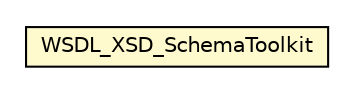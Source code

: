 #!/usr/local/bin/dot
#
# Class diagram 
# Generated by UMLGraph version R5_6-24-gf6e263 (http://www.umlgraph.org/)
#

digraph G {
	edge [fontname="Helvetica",fontsize=10,labelfontname="Helvetica",labelfontsize=10];
	node [fontname="Helvetica",fontsize=10,shape=plaintext];
	nodesep=0.25;
	ranksep=0.5;
	// org.universAAL.ri.wsdlToolkit.parser.WSDL_XSD_SchemaToolkit
	c8614336 [label=<<table title="org.universAAL.ri.wsdlToolkit.parser.WSDL_XSD_SchemaToolkit" border="0" cellborder="1" cellspacing="0" cellpadding="2" port="p" bgcolor="lemonChiffon" href="./WSDL_XSD_SchemaToolkit.html">
		<tr><td><table border="0" cellspacing="0" cellpadding="1">
<tr><td align="center" balign="center"> WSDL_XSD_SchemaToolkit </td></tr>
		</table></td></tr>
		</table>>, URL="./WSDL_XSD_SchemaToolkit.html", fontname="Helvetica", fontcolor="black", fontsize=10.0];
}

